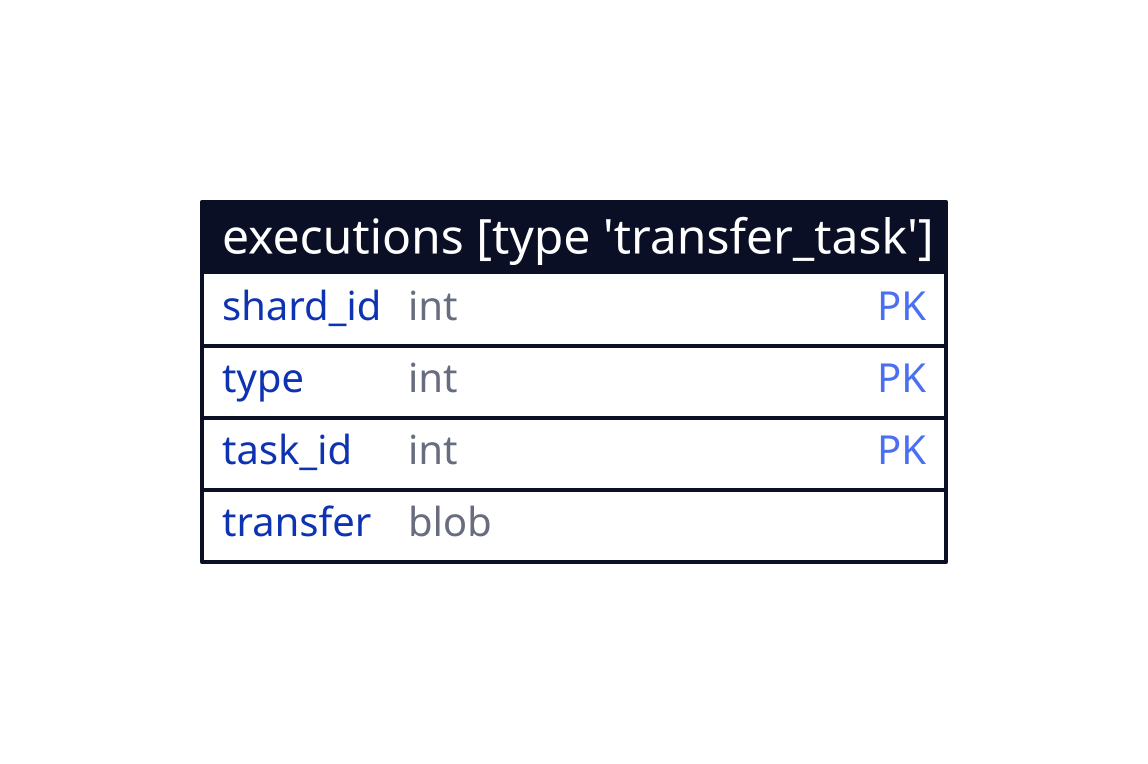 # https://d2lang.com
# Generate SVG by running `make` inside of `docs/`.

"executions [type 'transfer_task']": {
    shape: sql_table
    shard_id: int { constraint: PK }
    type: int { constraint: PK }
    task_id: int { constraint: PK }
    transfer: blob
}
